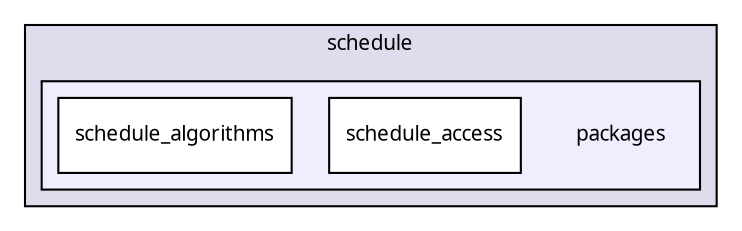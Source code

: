 digraph "packages/schedule/packages/" {
  compound=true
  node [ fontsize="10", fontname="FreeSans.ttf"];
  edge [ labelfontsize="10", labelfontname="FreeSans.ttf"];
  subgraph clusterdir_66b0c8fa33e3bcd6699f079319f85ff9 {
    graph [ bgcolor="#ddddee", pencolor="black", label="schedule" fontname="FreeSans.ttf", fontsize="10", URL="dir_66b0c8fa33e3bcd6699f079319f85ff9.html"]
  subgraph clusterdir_9633511b92f8e50def8516b814e70db3 {
    graph [ bgcolor="#eeeeff", pencolor="black", label="" URL="dir_9633511b92f8e50def8516b814e70db3.html"];
    dir_9633511b92f8e50def8516b814e70db3 [shape=plaintext label="packages"];
    dir_a5aa59885d2aa61298a55ecbb5d1b170 [shape=box label="schedule_access" color="black" fillcolor="white" style="filled" URL="dir_a5aa59885d2aa61298a55ecbb5d1b170.html"];
    dir_8cad429b3ffed5229400ae018e15d225 [shape=box label="schedule_algorithms" color="black" fillcolor="white" style="filled" URL="dir_8cad429b3ffed5229400ae018e15d225.html"];
  }
  }
}
